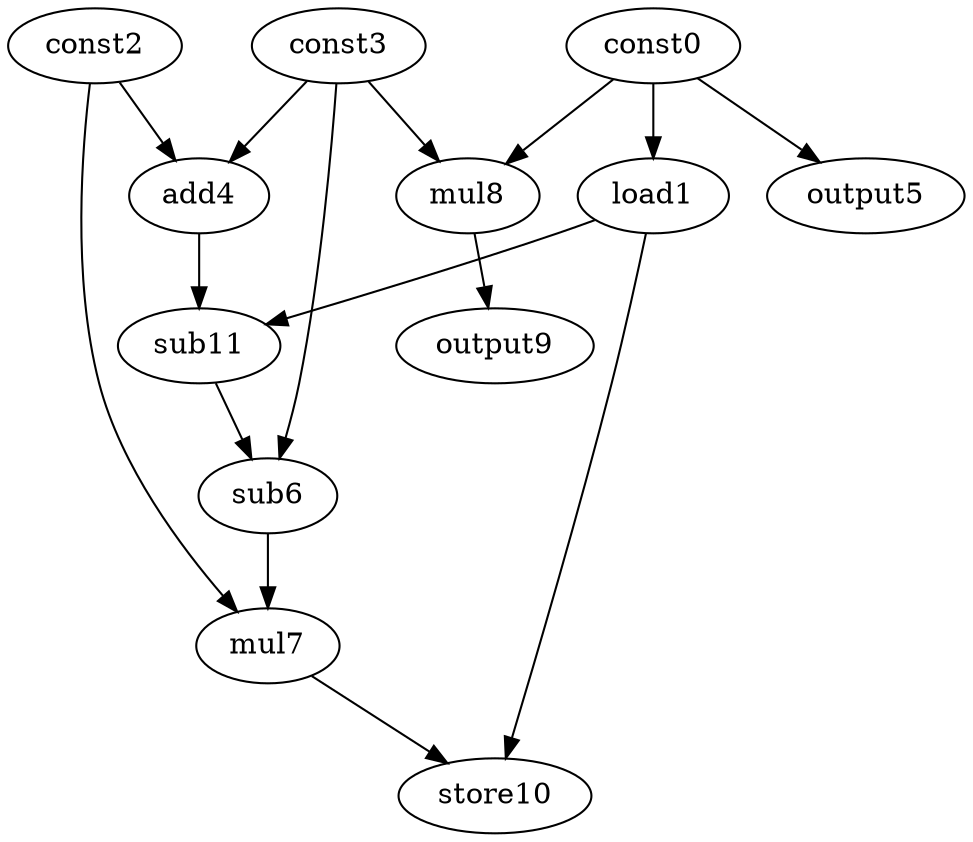 digraph G { 
const0[opcode=const]; 
load1[opcode=load]; 
const2[opcode=const]; 
const3[opcode=const]; 
add4[opcode=add]; 
output5[opcode=output]; 
sub6[opcode=sub]; 
mul7[opcode=mul]; 
mul8[opcode=mul]; 
output9[opcode=output]; 
store10[opcode=store]; 
sub11[opcode=sub]; 
const0->load1[operand=0];
const2->add4[operand=0];
const3->add4[operand=1];
const0->output5[operand=0];
const0->mul8[operand=0];
const3->mul8[operand=1];
mul8->output9[operand=0];
load1->sub11[operand=0];
add4->sub11[operand=1];
const3->sub6[operand=0];
sub11->sub6[operand=1];
const2->mul7[operand=0];
sub6->mul7[operand=1];
mul7->store10[operand=0];
load1->store10[operand=1];
}
